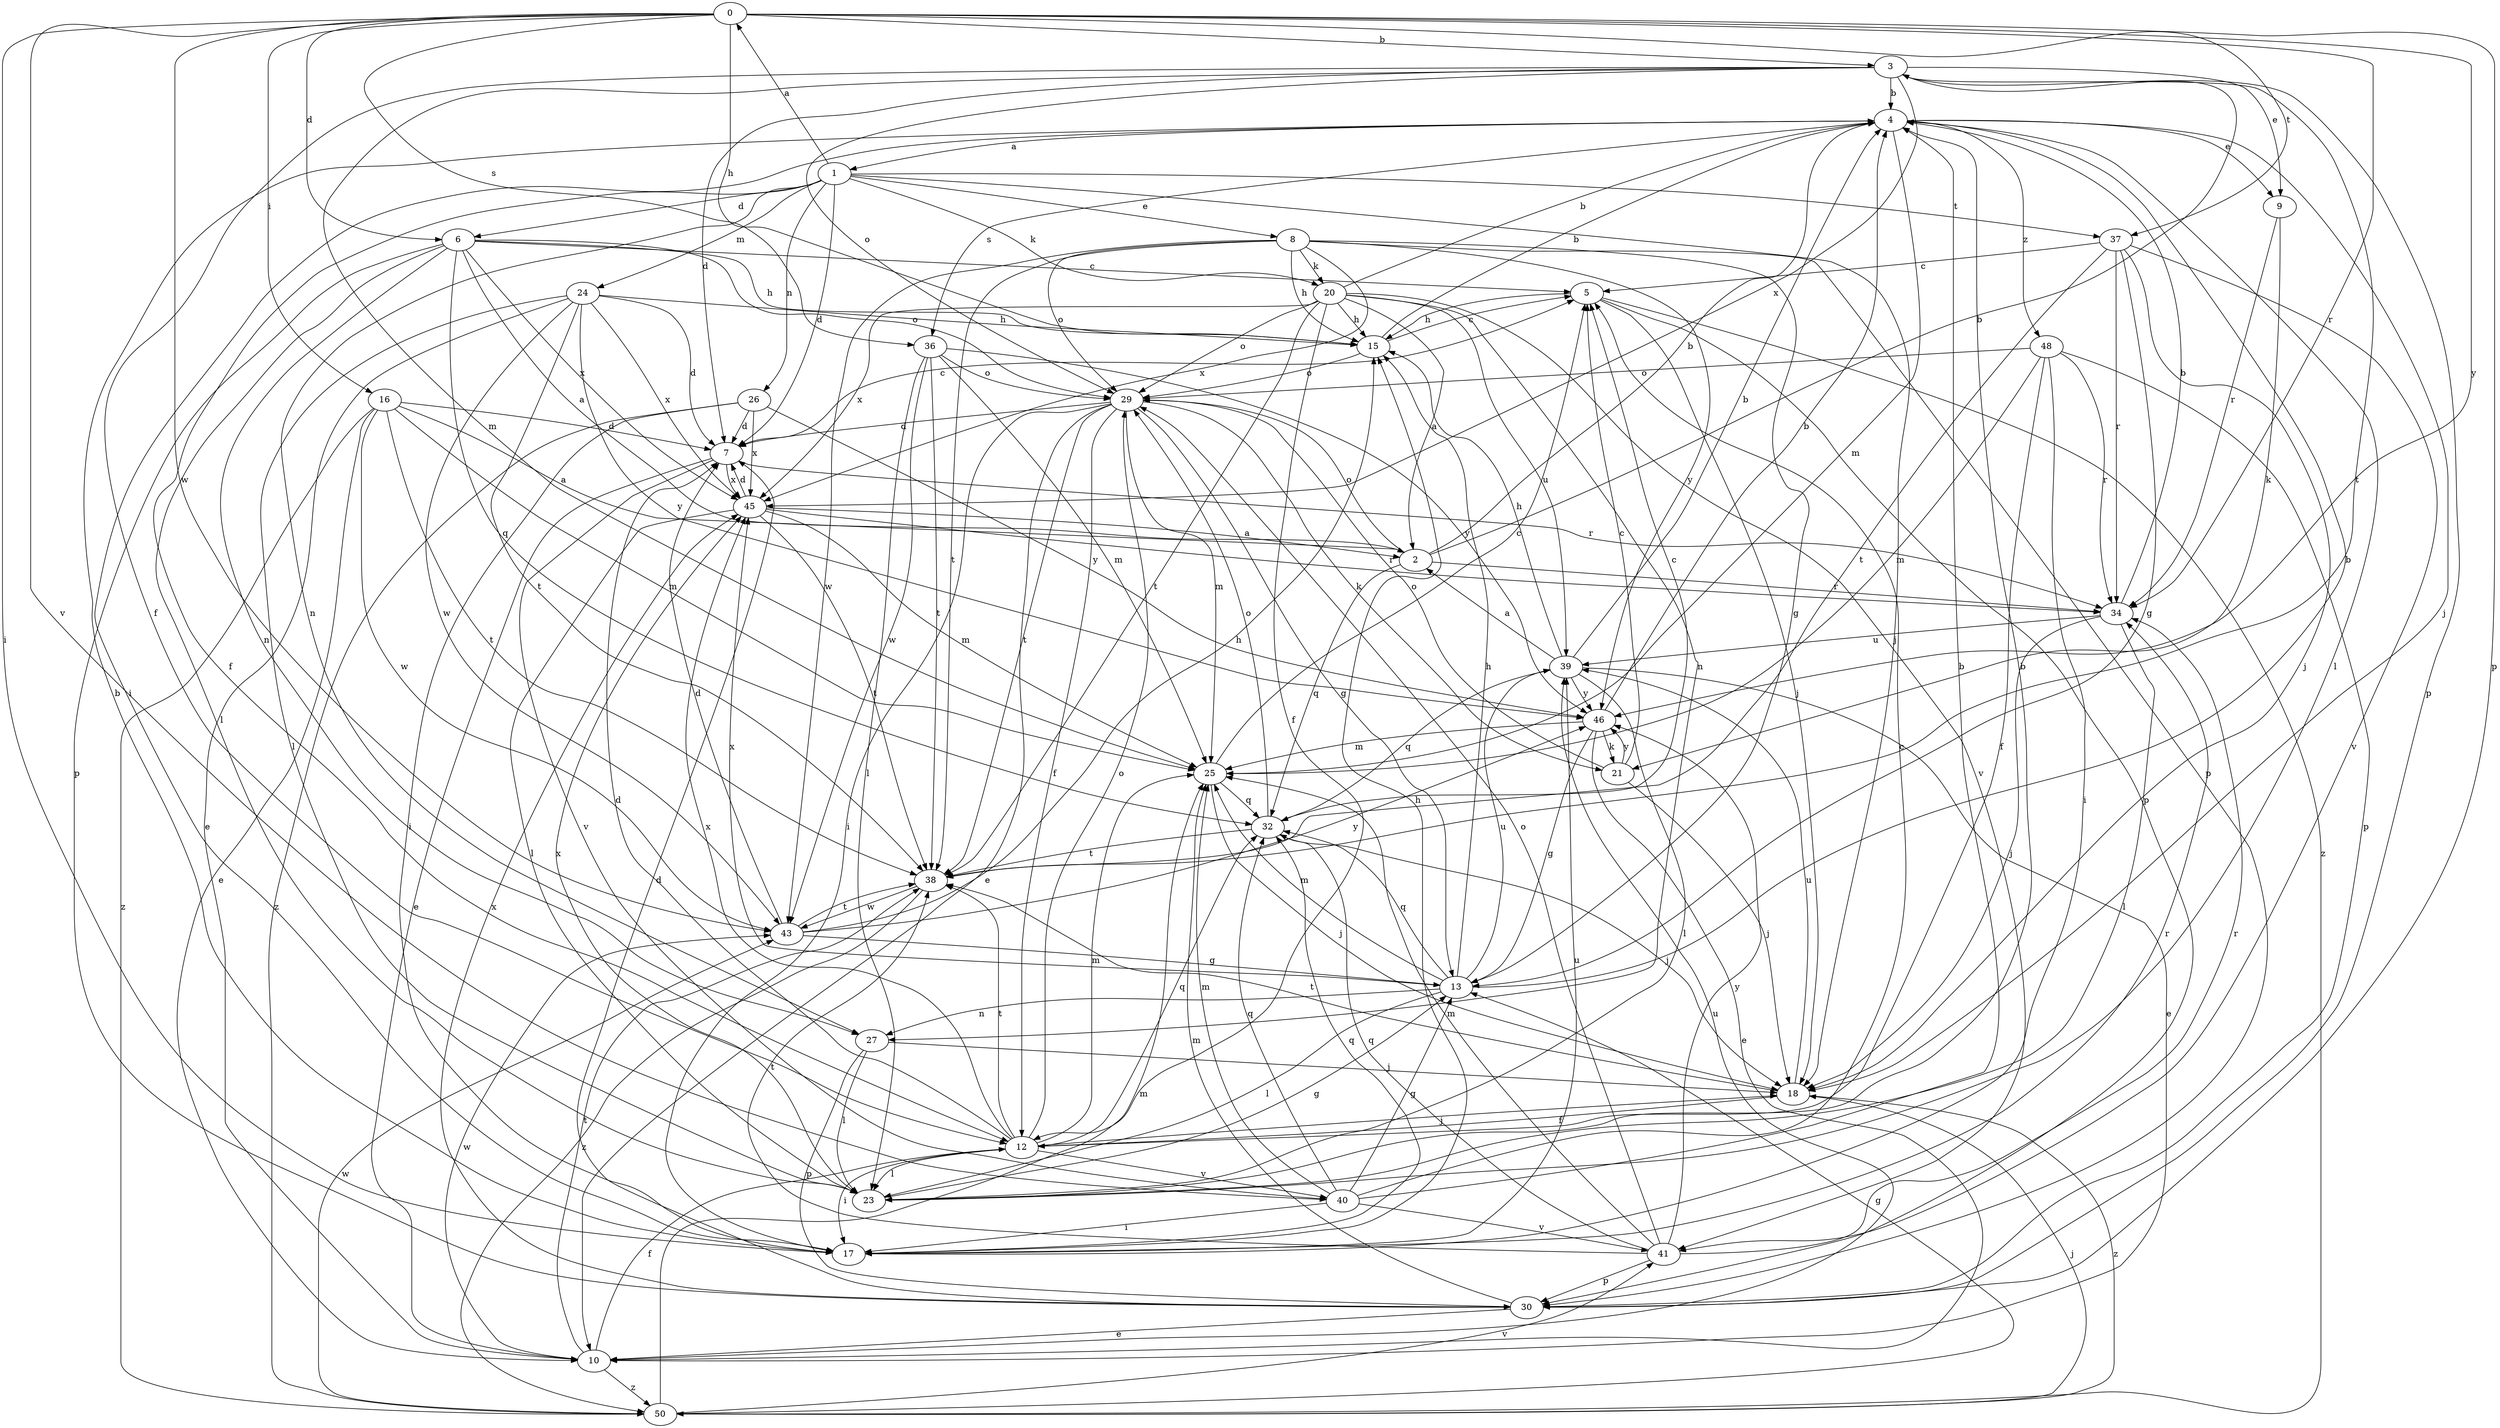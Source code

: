 strict digraph  {
0;
1;
2;
3;
4;
5;
6;
7;
8;
9;
10;
12;
13;
15;
16;
17;
18;
20;
21;
23;
24;
25;
26;
27;
29;
30;
32;
34;
36;
37;
38;
39;
40;
41;
43;
45;
46;
48;
50;
0 -> 3  [label=b];
0 -> 6  [label=d];
0 -> 15  [label=h];
0 -> 16  [label=i];
0 -> 17  [label=i];
0 -> 30  [label=p];
0 -> 34  [label=r];
0 -> 36  [label=s];
0 -> 37  [label=t];
0 -> 40  [label=v];
0 -> 43  [label=w];
0 -> 46  [label=y];
1 -> 0  [label=a];
1 -> 6  [label=d];
1 -> 7  [label=d];
1 -> 8  [label=e];
1 -> 12  [label=f];
1 -> 18  [label=j];
1 -> 20  [label=k];
1 -> 24  [label=m];
1 -> 26  [label=n];
1 -> 27  [label=n];
1 -> 37  [label=t];
2 -> 3  [label=b];
2 -> 4  [label=b];
2 -> 29  [label=o];
2 -> 32  [label=q];
2 -> 34  [label=r];
3 -> 4  [label=b];
3 -> 7  [label=d];
3 -> 9  [label=e];
3 -> 12  [label=f];
3 -> 25  [label=m];
3 -> 29  [label=o];
3 -> 30  [label=p];
3 -> 38  [label=t];
3 -> 45  [label=x];
4 -> 1  [label=a];
4 -> 9  [label=e];
4 -> 17  [label=i];
4 -> 18  [label=j];
4 -> 23  [label=l];
4 -> 25  [label=m];
4 -> 36  [label=s];
4 -> 48  [label=z];
5 -> 15  [label=h];
5 -> 18  [label=j];
5 -> 30  [label=p];
5 -> 50  [label=z];
6 -> 2  [label=a];
6 -> 5  [label=c];
6 -> 15  [label=h];
6 -> 23  [label=l];
6 -> 27  [label=n];
6 -> 29  [label=o];
6 -> 30  [label=p];
6 -> 32  [label=q];
6 -> 45  [label=x];
7 -> 5  [label=c];
7 -> 10  [label=e];
7 -> 34  [label=r];
7 -> 40  [label=v];
7 -> 45  [label=x];
8 -> 13  [label=g];
8 -> 15  [label=h];
8 -> 20  [label=k];
8 -> 29  [label=o];
8 -> 30  [label=p];
8 -> 38  [label=t];
8 -> 43  [label=w];
8 -> 45  [label=x];
8 -> 46  [label=y];
9 -> 21  [label=k];
9 -> 34  [label=r];
10 -> 12  [label=f];
10 -> 38  [label=t];
10 -> 39  [label=u];
10 -> 43  [label=w];
10 -> 50  [label=z];
12 -> 7  [label=d];
12 -> 17  [label=i];
12 -> 18  [label=j];
12 -> 23  [label=l];
12 -> 25  [label=m];
12 -> 29  [label=o];
12 -> 32  [label=q];
12 -> 38  [label=t];
12 -> 40  [label=v];
12 -> 45  [label=x];
13 -> 4  [label=b];
13 -> 15  [label=h];
13 -> 23  [label=l];
13 -> 25  [label=m];
13 -> 27  [label=n];
13 -> 32  [label=q];
13 -> 39  [label=u];
13 -> 45  [label=x];
15 -> 4  [label=b];
15 -> 5  [label=c];
15 -> 29  [label=o];
16 -> 2  [label=a];
16 -> 7  [label=d];
16 -> 10  [label=e];
16 -> 25  [label=m];
16 -> 38  [label=t];
16 -> 43  [label=w];
16 -> 50  [label=z];
17 -> 4  [label=b];
17 -> 15  [label=h];
17 -> 32  [label=q];
17 -> 34  [label=r];
17 -> 39  [label=u];
18 -> 12  [label=f];
18 -> 38  [label=t];
18 -> 39  [label=u];
18 -> 50  [label=z];
20 -> 2  [label=a];
20 -> 4  [label=b];
20 -> 12  [label=f];
20 -> 15  [label=h];
20 -> 27  [label=n];
20 -> 29  [label=o];
20 -> 38  [label=t];
20 -> 39  [label=u];
20 -> 41  [label=v];
20 -> 45  [label=x];
21 -> 5  [label=c];
21 -> 18  [label=j];
21 -> 29  [label=o];
21 -> 46  [label=y];
23 -> 4  [label=b];
23 -> 13  [label=g];
23 -> 45  [label=x];
24 -> 7  [label=d];
24 -> 10  [label=e];
24 -> 15  [label=h];
24 -> 23  [label=l];
24 -> 38  [label=t];
24 -> 43  [label=w];
24 -> 45  [label=x];
24 -> 46  [label=y];
25 -> 5  [label=c];
25 -> 18  [label=j];
25 -> 32  [label=q];
26 -> 7  [label=d];
26 -> 17  [label=i];
26 -> 45  [label=x];
26 -> 46  [label=y];
26 -> 50  [label=z];
27 -> 18  [label=j];
27 -> 23  [label=l];
27 -> 30  [label=p];
29 -> 7  [label=d];
29 -> 10  [label=e];
29 -> 12  [label=f];
29 -> 13  [label=g];
29 -> 17  [label=i];
29 -> 21  [label=k];
29 -> 25  [label=m];
29 -> 38  [label=t];
30 -> 7  [label=d];
30 -> 10  [label=e];
30 -> 25  [label=m];
30 -> 45  [label=x];
32 -> 5  [label=c];
32 -> 18  [label=j];
32 -> 29  [label=o];
32 -> 38  [label=t];
34 -> 4  [label=b];
34 -> 18  [label=j];
34 -> 23  [label=l];
34 -> 39  [label=u];
36 -> 23  [label=l];
36 -> 25  [label=m];
36 -> 29  [label=o];
36 -> 38  [label=t];
36 -> 43  [label=w];
36 -> 46  [label=y];
37 -> 5  [label=c];
37 -> 13  [label=g];
37 -> 18  [label=j];
37 -> 34  [label=r];
37 -> 38  [label=t];
37 -> 41  [label=v];
38 -> 43  [label=w];
38 -> 50  [label=z];
39 -> 2  [label=a];
39 -> 4  [label=b];
39 -> 10  [label=e];
39 -> 15  [label=h];
39 -> 23  [label=l];
39 -> 32  [label=q];
39 -> 46  [label=y];
40 -> 4  [label=b];
40 -> 5  [label=c];
40 -> 13  [label=g];
40 -> 17  [label=i];
40 -> 25  [label=m];
40 -> 32  [label=q];
40 -> 41  [label=v];
41 -> 25  [label=m];
41 -> 29  [label=o];
41 -> 30  [label=p];
41 -> 32  [label=q];
41 -> 34  [label=r];
41 -> 38  [label=t];
41 -> 46  [label=y];
43 -> 7  [label=d];
43 -> 13  [label=g];
43 -> 15  [label=h];
43 -> 38  [label=t];
43 -> 46  [label=y];
45 -> 2  [label=a];
45 -> 7  [label=d];
45 -> 23  [label=l];
45 -> 25  [label=m];
45 -> 34  [label=r];
45 -> 38  [label=t];
46 -> 4  [label=b];
46 -> 10  [label=e];
46 -> 13  [label=g];
46 -> 21  [label=k];
46 -> 25  [label=m];
48 -> 12  [label=f];
48 -> 17  [label=i];
48 -> 25  [label=m];
48 -> 29  [label=o];
48 -> 30  [label=p];
48 -> 34  [label=r];
50 -> 13  [label=g];
50 -> 18  [label=j];
50 -> 25  [label=m];
50 -> 41  [label=v];
50 -> 43  [label=w];
}
